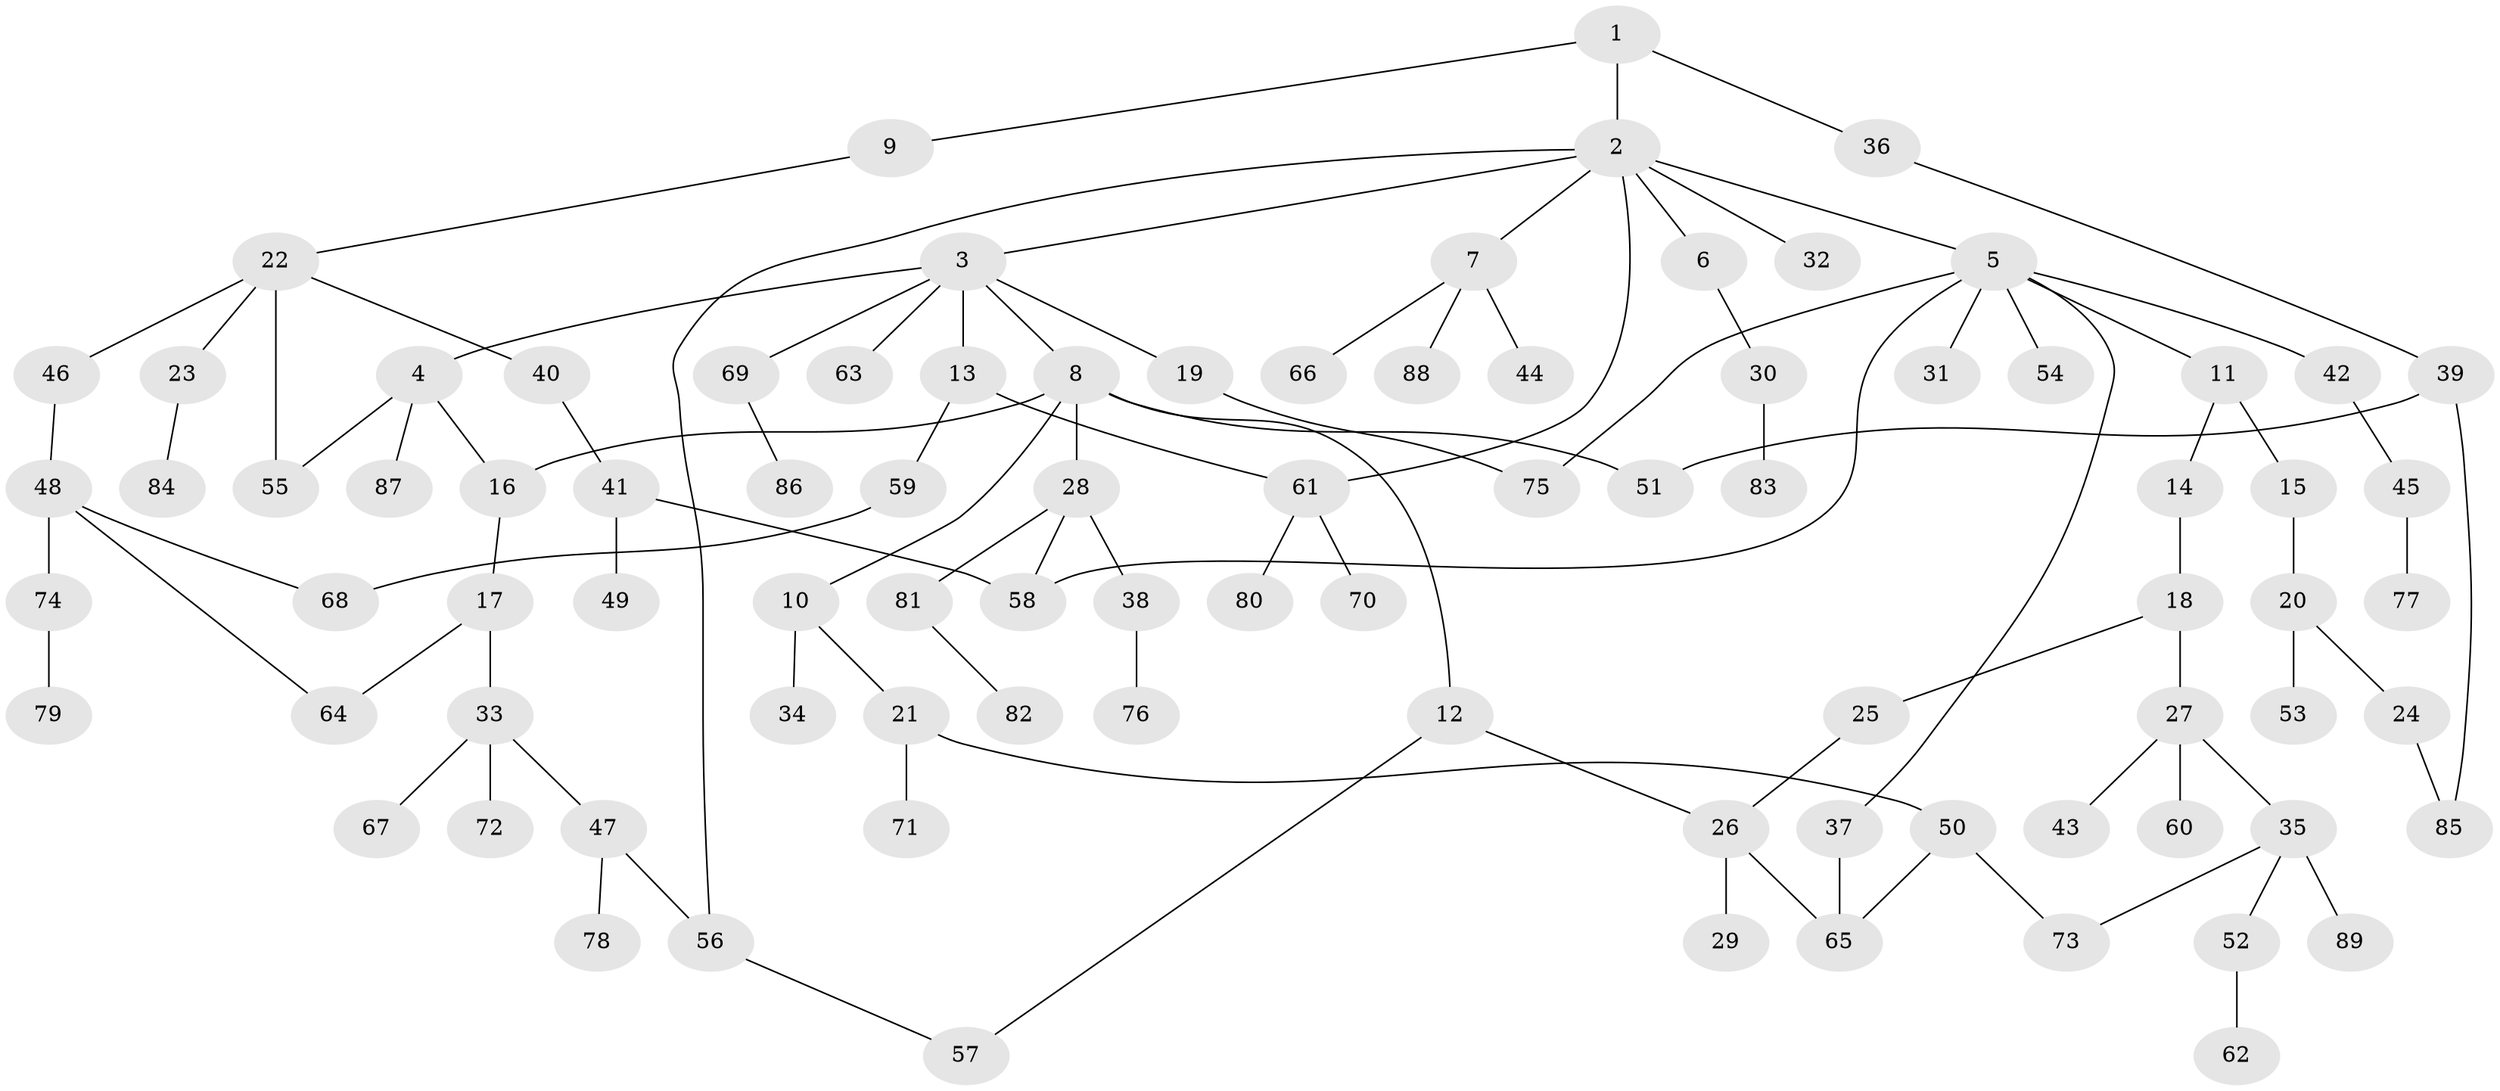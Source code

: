 // coarse degree distribution, {3: 0.16129032258064516, 8: 0.016129032258064516, 7: 0.03225806451612903, 4: 0.06451612903225806, 9: 0.016129032258064516, 2: 0.20967741935483872, 5: 0.08064516129032258, 1: 0.41935483870967744}
// Generated by graph-tools (version 1.1) at 2025/51/02/27/25 19:51:40]
// undirected, 89 vertices, 104 edges
graph export_dot {
graph [start="1"]
  node [color=gray90,style=filled];
  1;
  2;
  3;
  4;
  5;
  6;
  7;
  8;
  9;
  10;
  11;
  12;
  13;
  14;
  15;
  16;
  17;
  18;
  19;
  20;
  21;
  22;
  23;
  24;
  25;
  26;
  27;
  28;
  29;
  30;
  31;
  32;
  33;
  34;
  35;
  36;
  37;
  38;
  39;
  40;
  41;
  42;
  43;
  44;
  45;
  46;
  47;
  48;
  49;
  50;
  51;
  52;
  53;
  54;
  55;
  56;
  57;
  58;
  59;
  60;
  61;
  62;
  63;
  64;
  65;
  66;
  67;
  68;
  69;
  70;
  71;
  72;
  73;
  74;
  75;
  76;
  77;
  78;
  79;
  80;
  81;
  82;
  83;
  84;
  85;
  86;
  87;
  88;
  89;
  1 -- 2;
  1 -- 9;
  1 -- 36;
  2 -- 3;
  2 -- 5;
  2 -- 6;
  2 -- 7;
  2 -- 32;
  2 -- 56;
  2 -- 61;
  3 -- 4;
  3 -- 8;
  3 -- 13;
  3 -- 19;
  3 -- 63;
  3 -- 69;
  4 -- 16;
  4 -- 55;
  4 -- 87;
  5 -- 11;
  5 -- 31;
  5 -- 37;
  5 -- 42;
  5 -- 54;
  5 -- 75;
  5 -- 58;
  6 -- 30;
  7 -- 44;
  7 -- 66;
  7 -- 88;
  8 -- 10;
  8 -- 12;
  8 -- 28;
  8 -- 51;
  8 -- 16;
  9 -- 22;
  10 -- 21;
  10 -- 34;
  11 -- 14;
  11 -- 15;
  12 -- 57;
  12 -- 26;
  13 -- 59;
  13 -- 61;
  14 -- 18;
  15 -- 20;
  16 -- 17;
  17 -- 33;
  17 -- 64;
  18 -- 25;
  18 -- 27;
  19 -- 75;
  20 -- 24;
  20 -- 53;
  21 -- 50;
  21 -- 71;
  22 -- 23;
  22 -- 40;
  22 -- 46;
  22 -- 55;
  23 -- 84;
  24 -- 85;
  25 -- 26;
  26 -- 29;
  26 -- 65;
  27 -- 35;
  27 -- 43;
  27 -- 60;
  28 -- 38;
  28 -- 58;
  28 -- 81;
  30 -- 83;
  33 -- 47;
  33 -- 67;
  33 -- 72;
  35 -- 52;
  35 -- 73;
  35 -- 89;
  36 -- 39;
  37 -- 65;
  38 -- 76;
  39 -- 85;
  39 -- 51;
  40 -- 41;
  41 -- 49;
  41 -- 58;
  42 -- 45;
  45 -- 77;
  46 -- 48;
  47 -- 56;
  47 -- 78;
  48 -- 74;
  48 -- 64;
  48 -- 68;
  50 -- 65;
  50 -- 73;
  52 -- 62;
  56 -- 57;
  59 -- 68;
  61 -- 70;
  61 -- 80;
  69 -- 86;
  74 -- 79;
  81 -- 82;
}
